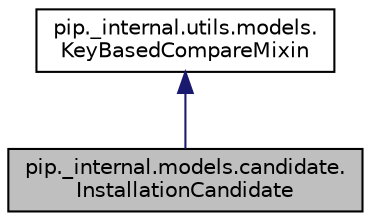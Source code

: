 digraph "pip._internal.models.candidate.InstallationCandidate"
{
 // LATEX_PDF_SIZE
  edge [fontname="Helvetica",fontsize="10",labelfontname="Helvetica",labelfontsize="10"];
  node [fontname="Helvetica",fontsize="10",shape=record];
  Node1 [label="pip._internal.models.candidate.\lInstallationCandidate",height=0.2,width=0.4,color="black", fillcolor="grey75", style="filled", fontcolor="black",tooltip=" "];
  Node2 -> Node1 [dir="back",color="midnightblue",fontsize="10",style="solid"];
  Node2 [label="pip._internal.utils.models.\lKeyBasedCompareMixin",height=0.2,width=0.4,color="black", fillcolor="white", style="filled",URL="$classpip_1_1__internal_1_1utils_1_1models_1_1_key_based_compare_mixin.html",tooltip=" "];
}
